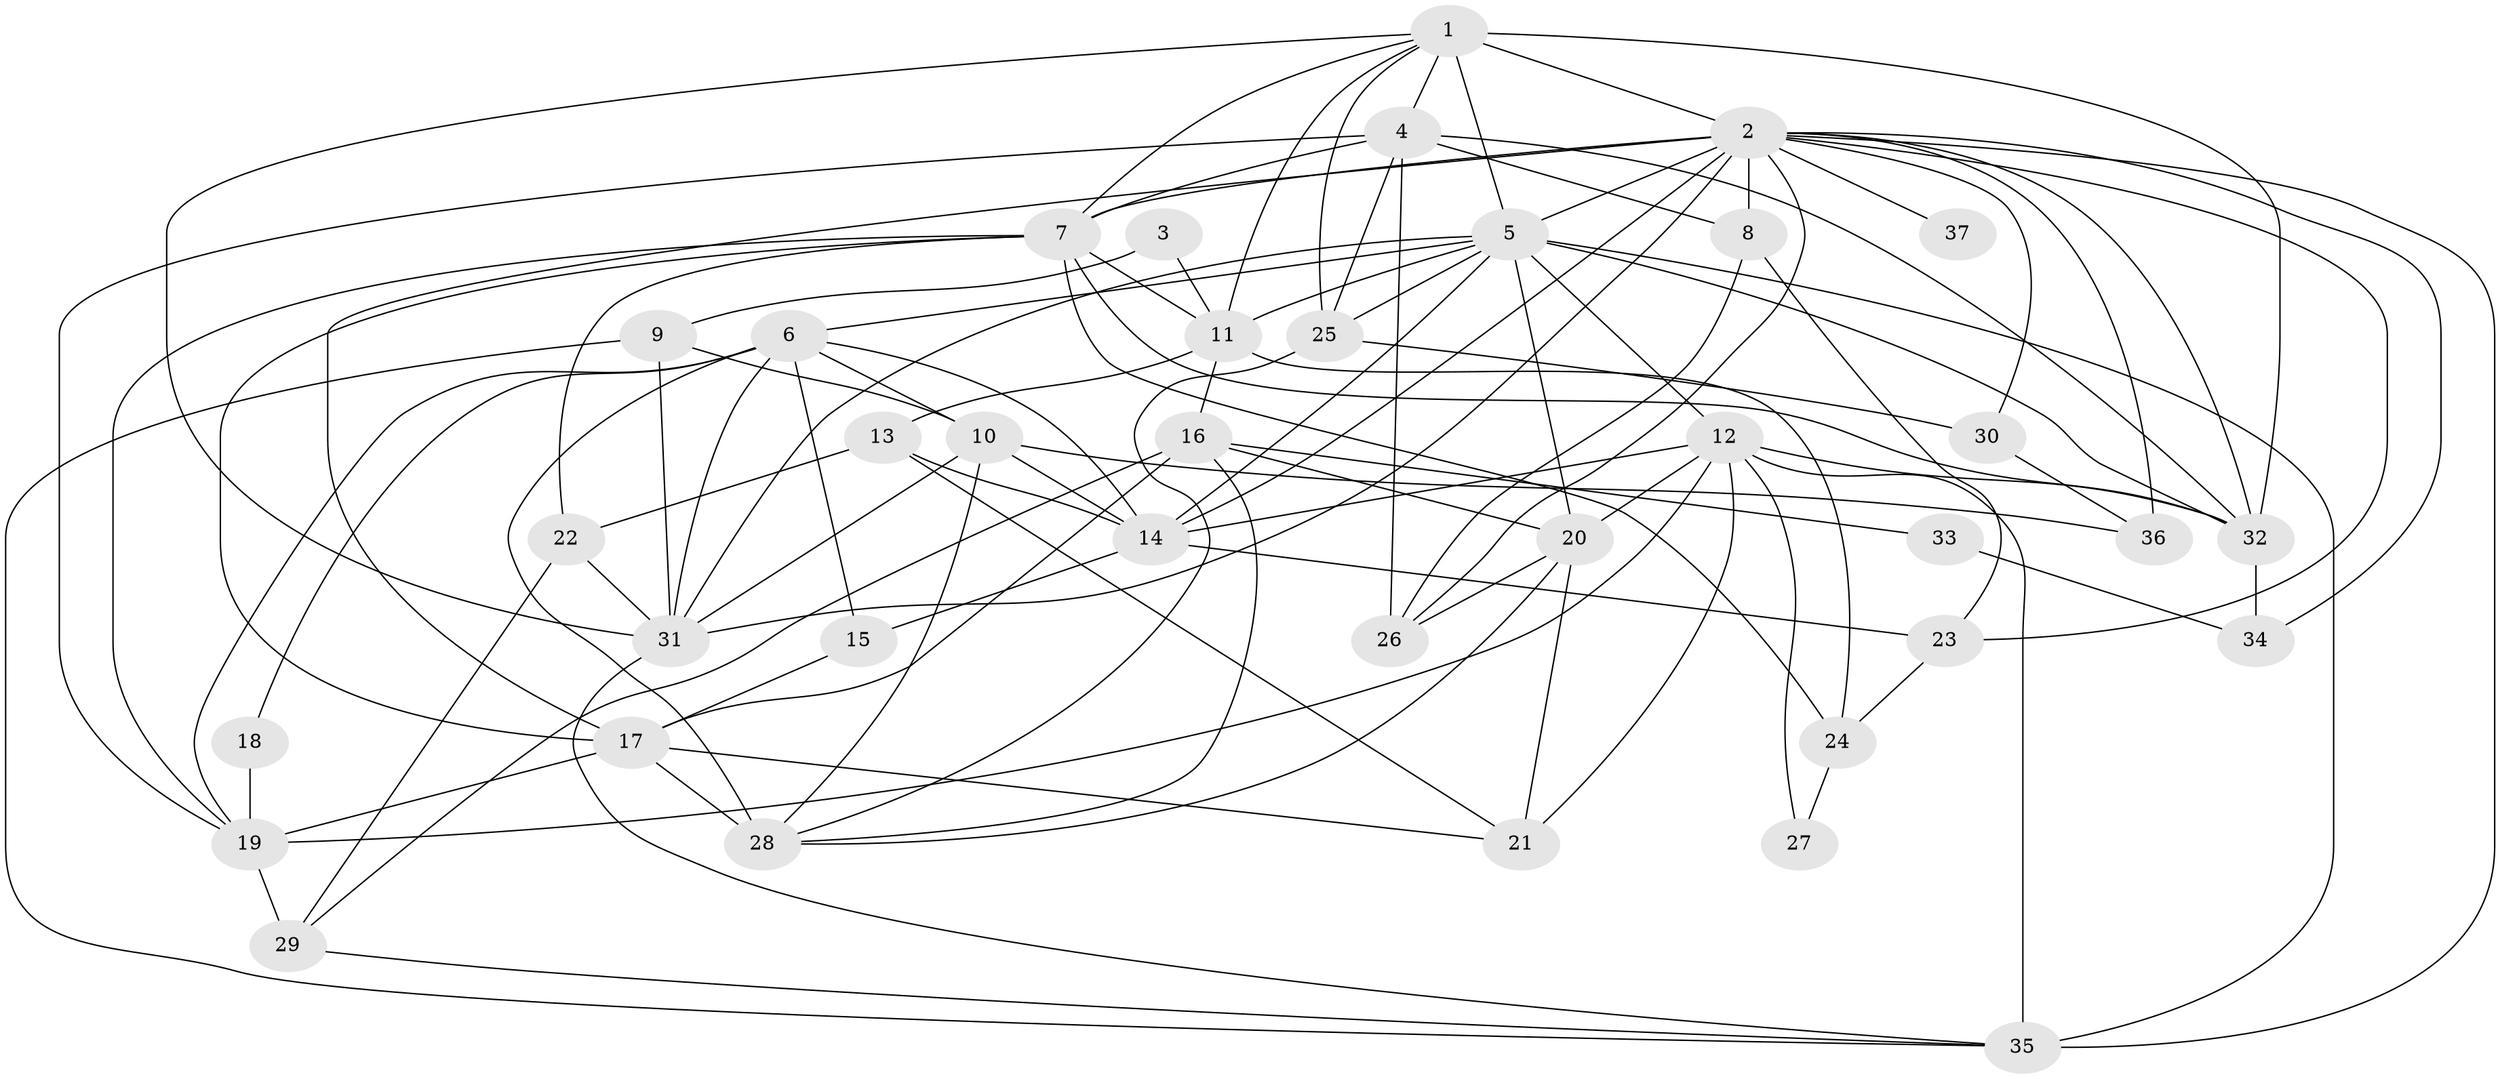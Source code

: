 // original degree distribution, {4: 0.22826086956521738, 3: 0.2391304347826087, 2: 0.18478260869565216, 6: 0.14130434782608695, 5: 0.17391304347826086, 8: 0.010869565217391304, 11: 0.010869565217391304, 7: 0.010869565217391304}
// Generated by graph-tools (version 1.1) at 2025/51/03/04/25 22:51:11]
// undirected, 37 vertices, 101 edges
graph export_dot {
  node [color=gray90,style=filled];
  1;
  2;
  3;
  4;
  5;
  6;
  7;
  8;
  9;
  10;
  11;
  12;
  13;
  14;
  15;
  16;
  17;
  18;
  19;
  20;
  21;
  22;
  23;
  24;
  25;
  26;
  27;
  28;
  29;
  30;
  31;
  32;
  33;
  34;
  35;
  36;
  37;
  1 -- 2 [weight=3.0];
  1 -- 4 [weight=1.0];
  1 -- 5 [weight=1.0];
  1 -- 7 [weight=1.0];
  1 -- 11 [weight=1.0];
  1 -- 25 [weight=1.0];
  1 -- 31 [weight=1.0];
  1 -- 32 [weight=1.0];
  2 -- 5 [weight=1.0];
  2 -- 7 [weight=1.0];
  2 -- 8 [weight=2.0];
  2 -- 14 [weight=1.0];
  2 -- 17 [weight=4.0];
  2 -- 23 [weight=1.0];
  2 -- 26 [weight=1.0];
  2 -- 30 [weight=1.0];
  2 -- 31 [weight=1.0];
  2 -- 32 [weight=2.0];
  2 -- 34 [weight=1.0];
  2 -- 35 [weight=2.0];
  2 -- 36 [weight=1.0];
  2 -- 37 [weight=2.0];
  3 -- 9 [weight=1.0];
  3 -- 11 [weight=1.0];
  4 -- 7 [weight=1.0];
  4 -- 8 [weight=2.0];
  4 -- 19 [weight=2.0];
  4 -- 25 [weight=1.0];
  4 -- 26 [weight=1.0];
  4 -- 32 [weight=1.0];
  5 -- 6 [weight=1.0];
  5 -- 11 [weight=1.0];
  5 -- 12 [weight=1.0];
  5 -- 14 [weight=1.0];
  5 -- 20 [weight=3.0];
  5 -- 25 [weight=1.0];
  5 -- 31 [weight=1.0];
  5 -- 32 [weight=1.0];
  5 -- 35 [weight=1.0];
  6 -- 10 [weight=1.0];
  6 -- 14 [weight=1.0];
  6 -- 15 [weight=2.0];
  6 -- 18 [weight=1.0];
  6 -- 19 [weight=1.0];
  6 -- 28 [weight=2.0];
  6 -- 31 [weight=1.0];
  7 -- 11 [weight=2.0];
  7 -- 17 [weight=1.0];
  7 -- 19 [weight=1.0];
  7 -- 22 [weight=1.0];
  7 -- 24 [weight=2.0];
  7 -- 32 [weight=1.0];
  8 -- 23 [weight=1.0];
  8 -- 26 [weight=1.0];
  9 -- 10 [weight=1.0];
  9 -- 31 [weight=1.0];
  9 -- 35 [weight=1.0];
  10 -- 14 [weight=1.0];
  10 -- 28 [weight=1.0];
  10 -- 31 [weight=1.0];
  10 -- 36 [weight=1.0];
  11 -- 13 [weight=1.0];
  11 -- 16 [weight=1.0];
  11 -- 24 [weight=1.0];
  12 -- 14 [weight=2.0];
  12 -- 19 [weight=1.0];
  12 -- 20 [weight=1.0];
  12 -- 21 [weight=1.0];
  12 -- 27 [weight=1.0];
  12 -- 32 [weight=1.0];
  12 -- 35 [weight=1.0];
  13 -- 14 [weight=1.0];
  13 -- 21 [weight=1.0];
  13 -- 22 [weight=1.0];
  14 -- 15 [weight=1.0];
  14 -- 23 [weight=1.0];
  15 -- 17 [weight=1.0];
  16 -- 17 [weight=1.0];
  16 -- 20 [weight=1.0];
  16 -- 28 [weight=1.0];
  16 -- 29 [weight=1.0];
  16 -- 33 [weight=1.0];
  17 -- 19 [weight=2.0];
  17 -- 21 [weight=1.0];
  17 -- 28 [weight=3.0];
  18 -- 19 [weight=1.0];
  19 -- 29 [weight=3.0];
  20 -- 21 [weight=1.0];
  20 -- 26 [weight=1.0];
  20 -- 28 [weight=1.0];
  22 -- 29 [weight=1.0];
  22 -- 31 [weight=1.0];
  23 -- 24 [weight=1.0];
  24 -- 27 [weight=1.0];
  25 -- 28 [weight=1.0];
  25 -- 30 [weight=1.0];
  29 -- 35 [weight=1.0];
  30 -- 36 [weight=1.0];
  31 -- 35 [weight=1.0];
  32 -- 34 [weight=1.0];
  33 -- 34 [weight=1.0];
}
